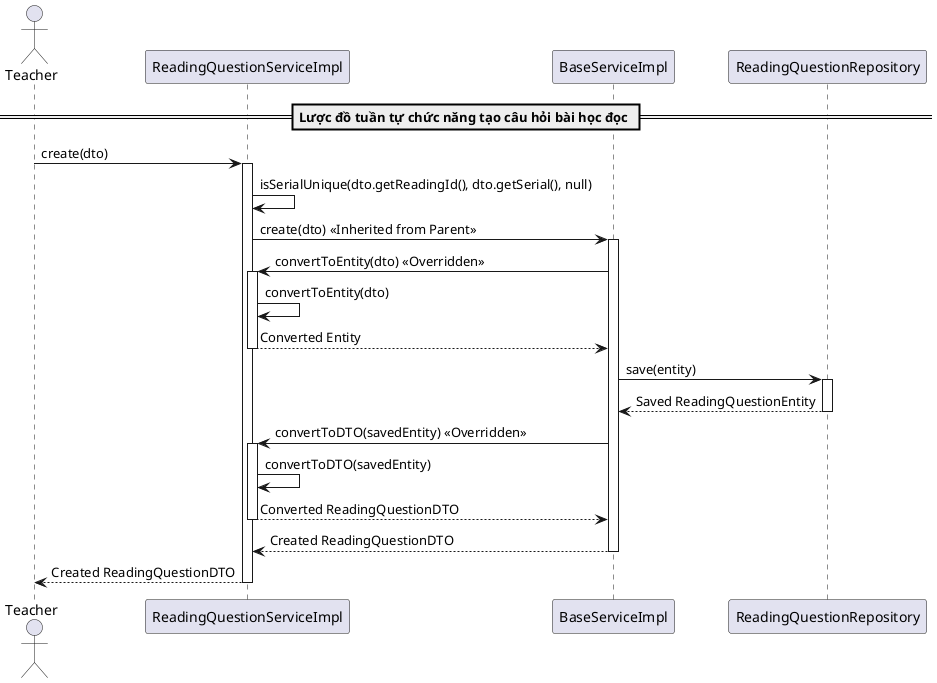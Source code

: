 @startuml createReadingQuestion

actor Teacher
participant "ReadingQuestionServiceImpl" as ReadingQuestionService
participant "BaseServiceImpl" as BaseService
participant "ReadingQuestionRepository" as Repository


== Lược đồ tuần tự chức năng tạo câu hỏi bài học đọc ==
Teacher -> ReadingQuestionService: create(dto)
activate ReadingQuestionService

ReadingQuestionService -> ReadingQuestionService: isSerialUnique(dto.getReadingId(), dto.getSerial(), null)
ReadingQuestionService -> BaseService: create(dto) << Inherited from Parent >>
activate BaseService

BaseService -> ReadingQuestionService: convertToEntity(dto) << Overridden >>
activate ReadingQuestionService
ReadingQuestionService -> ReadingQuestionService: convertToEntity(dto)
ReadingQuestionService --> BaseService: Converted Entity
deactivate ReadingQuestionService

BaseService -> Repository: save(entity)
activate Repository
Repository --> BaseService: Saved ReadingQuestionEntity
deactivate Repository

BaseService -> ReadingQuestionService: convertToDTO(savedEntity) << Overridden >>
activate ReadingQuestionService
ReadingQuestionService -> ReadingQuestionService: convertToDTO(savedEntity)
ReadingQuestionService --> BaseService: Converted ReadingQuestionDTO
deactivate ReadingQuestionService

BaseService --> ReadingQuestionService: Created ReadingQuestionDTO
deactivate BaseService

ReadingQuestionService --> Teacher: Created ReadingQuestionDTO
deactivate ReadingQuestionService

@enduml
